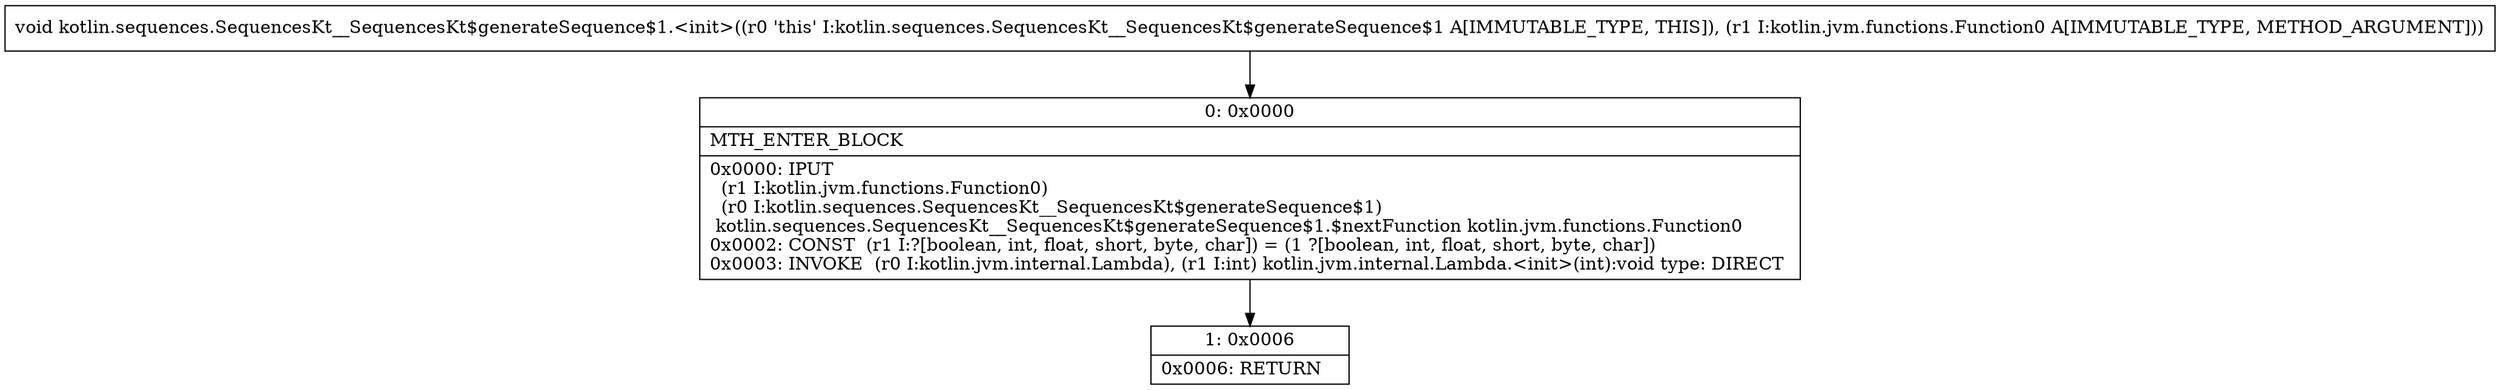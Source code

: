 digraph "CFG forkotlin.sequences.SequencesKt__SequencesKt$generateSequence$1.\<init\>(Lkotlin\/jvm\/functions\/Function0;)V" {
Node_0 [shape=record,label="{0\:\ 0x0000|MTH_ENTER_BLOCK\l|0x0000: IPUT  \l  (r1 I:kotlin.jvm.functions.Function0)\l  (r0 I:kotlin.sequences.SequencesKt__SequencesKt$generateSequence$1)\l kotlin.sequences.SequencesKt__SequencesKt$generateSequence$1.$nextFunction kotlin.jvm.functions.Function0 \l0x0002: CONST  (r1 I:?[boolean, int, float, short, byte, char]) = (1 ?[boolean, int, float, short, byte, char]) \l0x0003: INVOKE  (r0 I:kotlin.jvm.internal.Lambda), (r1 I:int) kotlin.jvm.internal.Lambda.\<init\>(int):void type: DIRECT \l}"];
Node_1 [shape=record,label="{1\:\ 0x0006|0x0006: RETURN   \l}"];
MethodNode[shape=record,label="{void kotlin.sequences.SequencesKt__SequencesKt$generateSequence$1.\<init\>((r0 'this' I:kotlin.sequences.SequencesKt__SequencesKt$generateSequence$1 A[IMMUTABLE_TYPE, THIS]), (r1 I:kotlin.jvm.functions.Function0 A[IMMUTABLE_TYPE, METHOD_ARGUMENT])) }"];
MethodNode -> Node_0;
Node_0 -> Node_1;
}

